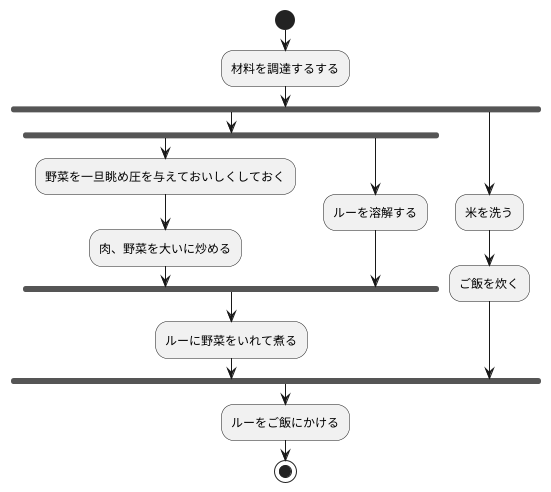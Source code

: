 @startuml
start
:材料を調達するする;
fork
fork
:野菜を一旦眺め圧を与えておいしくしておく;
:肉、野菜を大いに炒める;
fork again
:ルーを溶解する;
end fork
:ルーに野菜をいれて煮る;
fork again
:米を洗う;
:ご飯を炊く;
end fork
:ルーをご飯にかける;
stop
@enduml